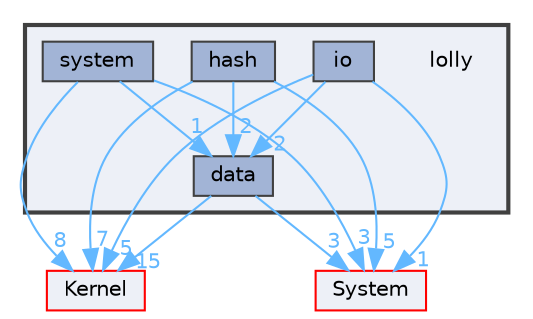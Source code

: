 digraph "lolly"
{
 // LATEX_PDF_SIZE
  bgcolor="transparent";
  edge [fontname=Helvetica,fontsize=10,labelfontname=Helvetica,labelfontsize=10];
  node [fontname=Helvetica,fontsize=10,shape=box,height=0.2,width=0.4];
  compound=true
  subgraph clusterdir_4e4e38b7a3cbd015b31043c806009c51 {
    graph [ bgcolor="#edf0f7", pencolor="grey25", label="", fontname=Helvetica,fontsize=10 style="filled,bold", URL="dir_4e4e38b7a3cbd015b31043c806009c51.html",tooltip=""]
    dir_4e4e38b7a3cbd015b31043c806009c51 [shape=plaintext, label="lolly"];
  dir_7d7415eea8157022d4b7478c2ca2ea49 [label="data", fillcolor="#a2b4d6", color="grey25", style="filled", URL="dir_7d7415eea8157022d4b7478c2ca2ea49.html",tooltip=""];
  dir_777c5b6c15201a7a83c1576ee664a918 [label="hash", fillcolor="#a2b4d6", color="grey25", style="filled", URL="dir_777c5b6c15201a7a83c1576ee664a918.html",tooltip=""];
  dir_5dbbbea8d3d07cb325b7c0e63f9dedfb [label="io", fillcolor="#a2b4d6", color="grey25", style="filled", URL="dir_5dbbbea8d3d07cb325b7c0e63f9dedfb.html",tooltip=""];
  dir_8ba5d07975f70f697a351c2217e28ca6 [label="system", fillcolor="#a2b4d6", color="grey25", style="filled", URL="dir_8ba5d07975f70f697a351c2217e28ca6.html",tooltip=""];
  }
  dir_52bed8acfaac088d5968cb2c84d7645d [label="Kernel", fillcolor="#edf0f7", color="red", style="filled", URL="dir_52bed8acfaac088d5968cb2c84d7645d.html",tooltip=""];
  dir_9af51e3826d4f9e80d9103b2de543e84 [label="System", fillcolor="#edf0f7", color="red", style="filled", URL="dir_9af51e3826d4f9e80d9103b2de543e84.html",tooltip=""];
  dir_7d7415eea8157022d4b7478c2ca2ea49->dir_52bed8acfaac088d5968cb2c84d7645d [headlabel="15", labeldistance=1.5 headhref="dir_000012_000029.html" href="dir_000012_000029.html" color="steelblue1" fontcolor="steelblue1"];
  dir_7d7415eea8157022d4b7478c2ca2ea49->dir_9af51e3826d4f9e80d9103b2de543e84 [headlabel="3", labeldistance=1.5 headhref="dir_000012_000045.html" href="dir_000012_000045.html" color="steelblue1" fontcolor="steelblue1"];
  dir_777c5b6c15201a7a83c1576ee664a918->dir_52bed8acfaac088d5968cb2c84d7645d [headlabel="7", labeldistance=1.5 headhref="dir_000021_000029.html" href="dir_000021_000029.html" color="steelblue1" fontcolor="steelblue1"];
  dir_777c5b6c15201a7a83c1576ee664a918->dir_7d7415eea8157022d4b7478c2ca2ea49 [headlabel="2", labeldistance=1.5 headhref="dir_000021_000012.html" href="dir_000021_000012.html" color="steelblue1" fontcolor="steelblue1"];
  dir_777c5b6c15201a7a83c1576ee664a918->dir_9af51e3826d4f9e80d9103b2de543e84 [headlabel="5", labeldistance=1.5 headhref="dir_000021_000045.html" href="dir_000021_000045.html" color="steelblue1" fontcolor="steelblue1"];
  dir_5dbbbea8d3d07cb325b7c0e63f9dedfb->dir_52bed8acfaac088d5968cb2c84d7645d [headlabel="5", labeldistance=1.5 headhref="dir_000024_000029.html" href="dir_000024_000029.html" color="steelblue1" fontcolor="steelblue1"];
  dir_5dbbbea8d3d07cb325b7c0e63f9dedfb->dir_7d7415eea8157022d4b7478c2ca2ea49 [headlabel="2", labeldistance=1.5 headhref="dir_000024_000012.html" href="dir_000024_000012.html" color="steelblue1" fontcolor="steelblue1"];
  dir_5dbbbea8d3d07cb325b7c0e63f9dedfb->dir_9af51e3826d4f9e80d9103b2de543e84 [headlabel="1", labeldistance=1.5 headhref="dir_000024_000045.html" href="dir_000024_000045.html" color="steelblue1" fontcolor="steelblue1"];
  dir_8ba5d07975f70f697a351c2217e28ca6->dir_52bed8acfaac088d5968cb2c84d7645d [headlabel="8", labeldistance=1.5 headhref="dir_000044_000029.html" href="dir_000044_000029.html" color="steelblue1" fontcolor="steelblue1"];
  dir_8ba5d07975f70f697a351c2217e28ca6->dir_7d7415eea8157022d4b7478c2ca2ea49 [headlabel="1", labeldistance=1.5 headhref="dir_000044_000012.html" href="dir_000044_000012.html" color="steelblue1" fontcolor="steelblue1"];
  dir_8ba5d07975f70f697a351c2217e28ca6->dir_9af51e3826d4f9e80d9103b2de543e84 [headlabel="3", labeldistance=1.5 headhref="dir_000044_000045.html" href="dir_000044_000045.html" color="steelblue1" fontcolor="steelblue1"];
}
